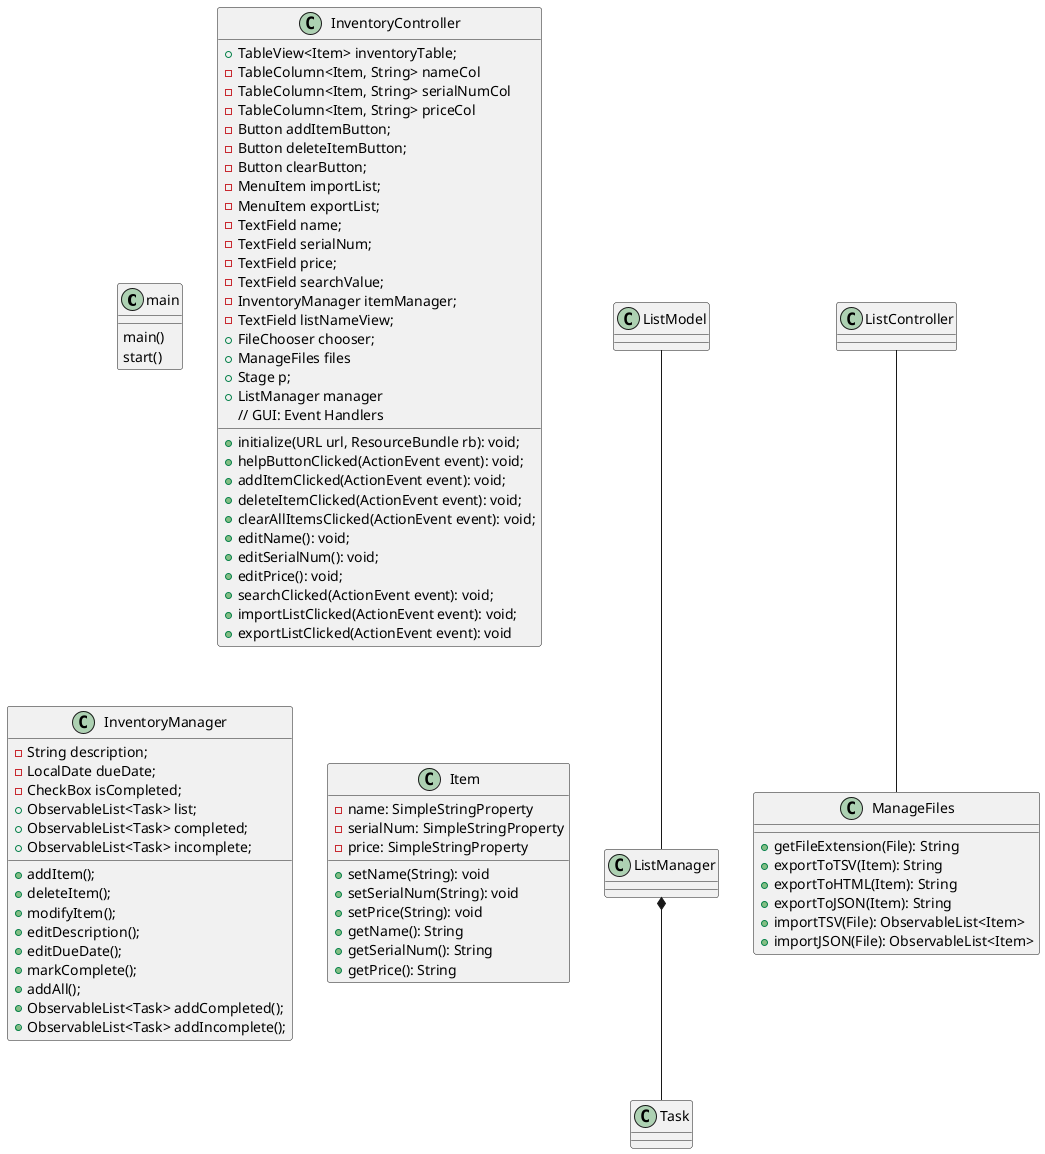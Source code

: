 @startuml
'https://plantuml.com/class-diagram

class main{
main()
start()
}

class InventoryController
{
+ TableView<Item> inventoryTable;
- TableColumn<Item, String> nameCol
- TableColumn<Item, String> serialNumCol
- TableColumn<Item, String> priceCol
- Button addItemButton;
- Button deleteItemButton;
- Button clearButton;
- MenuItem importList;
- MenuItem exportList;
- TextField name;
- TextField serialNum;
- TextField price;
- TextField searchValue;
- InventoryManager itemManager;
- TextField listNameView;
+ FileChooser chooser;
+ ManageFiles files
+ Stage p;
+ ListManager manager
// GUI: Event Handlers
+  initialize(URL url, ResourceBundle rb): void;
+  helpButtonClicked(ActionEvent event): void;
+  addItemClicked(ActionEvent event): void;
+  deleteItemClicked(ActionEvent event): void;
+  clearAllItemsClicked(ActionEvent event): void;
+  editName(): void;
+  editSerialNum(): void;
+  editPrice(): void;
+  searchClicked(ActionEvent event): void;
+  importListClicked(ActionEvent event): void;
+  exportListClicked(ActionEvent event): void
}

class InventoryManager
{
- String description;
- LocalDate dueDate;
- CheckBox isCompleted;
+ ObservableList<Task> list;
+ ObservableList<Task> completed;
+ ObservableList<Task> incomplete;
+ addItem();
+ deleteItem();
+ modifyItem();
+ editDescription();
+ editDueDate();
+ markComplete();
+ addAll();
+ ObservableList<Task> addCompleted();
+ ObservableList<Task> addIncomplete();


}
ListModel -- ListManager
ListManager*-- Task
ListController -- ManageFiles

class ManageFiles
{
+ getFileExtension(File): String
+ exportToTSV(Item): String
+ exportToHTML(Item): String
+ exportToJSON(Item): String
+ importTSV(File): ObservableList<Item>
+ importJSON(File): ObservableList<Item>
}
class Item
{
    -name: SimpleStringProperty
    -serialNum: SimpleStringProperty
    -price: SimpleStringProperty

    +setName(String): void
    +setSerialNum(String): void
    +setPrice(String): void
    +getName(): String
    +getSerialNum(): String
    +getPrice(): String
   }

@enduml